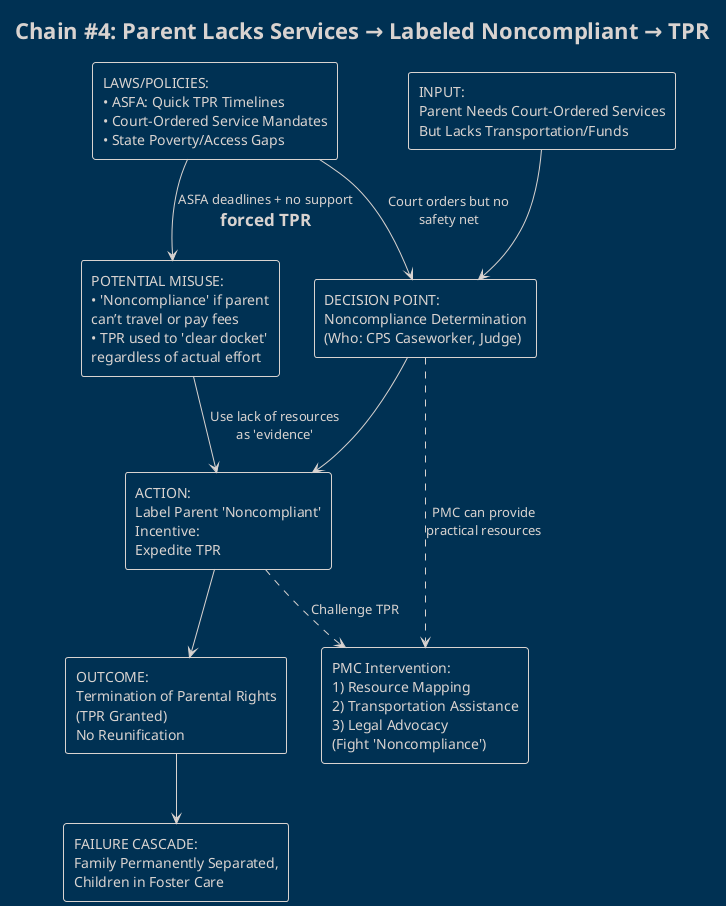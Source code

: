 @startuml Chain4-Noncompliance
!theme blueprint
top to bottom direction

title Chain #4: Parent Lacks Services → Labeled Noncompliant → TPR

rectangle "LAWS/POLICIES:\n• ASFA: Quick TPR Timelines\n• Court-Ordered Service Mandates\n• State Poverty/Access Gaps" as L4
rectangle "POTENTIAL MISUSE:\n• 'Noncompliance' if parent\ncan’t travel or pay fees\n• TPR used to 'clear docket'\nregardless of actual effort" as M4

rectangle "INPUT:\nParent Needs Court-Ordered Services\nBut Lacks Transportation/Funds" as C4_Input
rectangle "DECISION POINT:\nNoncompliance Determination\n(Who: CPS Caseworker, Judge)" as C4_Decision
rectangle "ACTION:\nLabel Parent 'Noncompliant'\nIncentive:\nExpedite TPR" as C4_Action
rectangle "OUTCOME:\nTermination of Parental Rights\n(TPR Granted)\nNo Reunification" as C4_Outcome
rectangle "FAILURE CASCADE:\nFamily Permanently Separated,\nChildren in Foster Care" as C4_Failure
rectangle "PMC Intervention:\n1) Resource Mapping\n2) Transportation Assistance\n3) Legal Advocacy\n(Fight 'Noncompliance')" as C4_PMC

L4 --> M4 : "ASFA deadlines + no support\n= forced TPR"
L4 --> C4_Decision : "Court orders but no\nsafety net"

M4 --> C4_Action : "Use lack of resources\nas 'evidence'"

C4_Input --> C4_Decision
C4_Decision --> C4_Action
C4_Action --> C4_Outcome
C4_Outcome --> C4_Failure

C4_Decision -[dashed]-> C4_PMC : "PMC can provide\npractical resources"
C4_Action -[dashed]-> C4_PMC : "Challenge TPR"

@enduml
